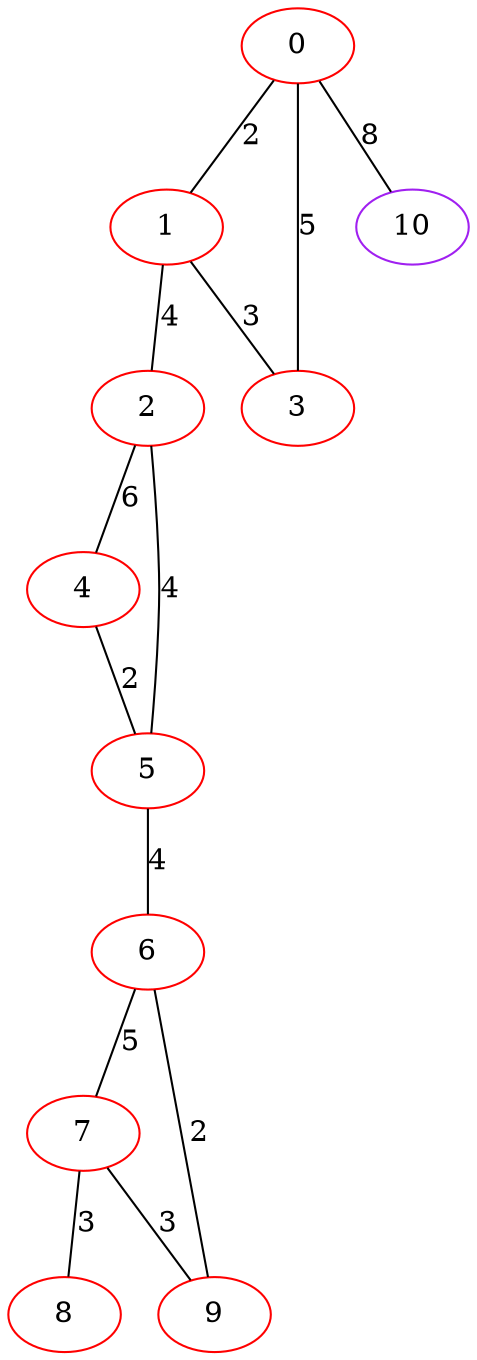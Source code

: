 graph "" {
0 [color=red, weight=1];
1 [color=red, weight=1];
2 [color=red, weight=1];
3 [color=red, weight=1];
4 [color=red, weight=1];
5 [color=red, weight=1];
6 [color=red, weight=1];
7 [color=red, weight=1];
8 [color=red, weight=1];
9 [color=red, weight=1];
10 [color=purple, weight=4];
0 -- 1  [key=0, label=2];
0 -- 10  [key=0, label=8];
0 -- 3  [key=0, label=5];
1 -- 2  [key=0, label=4];
1 -- 3  [key=0, label=3];
2 -- 4  [key=0, label=6];
2 -- 5  [key=0, label=4];
4 -- 5  [key=0, label=2];
5 -- 6  [key=0, label=4];
6 -- 9  [key=0, label=2];
6 -- 7  [key=0, label=5];
7 -- 8  [key=0, label=3];
7 -- 9  [key=0, label=3];
}
